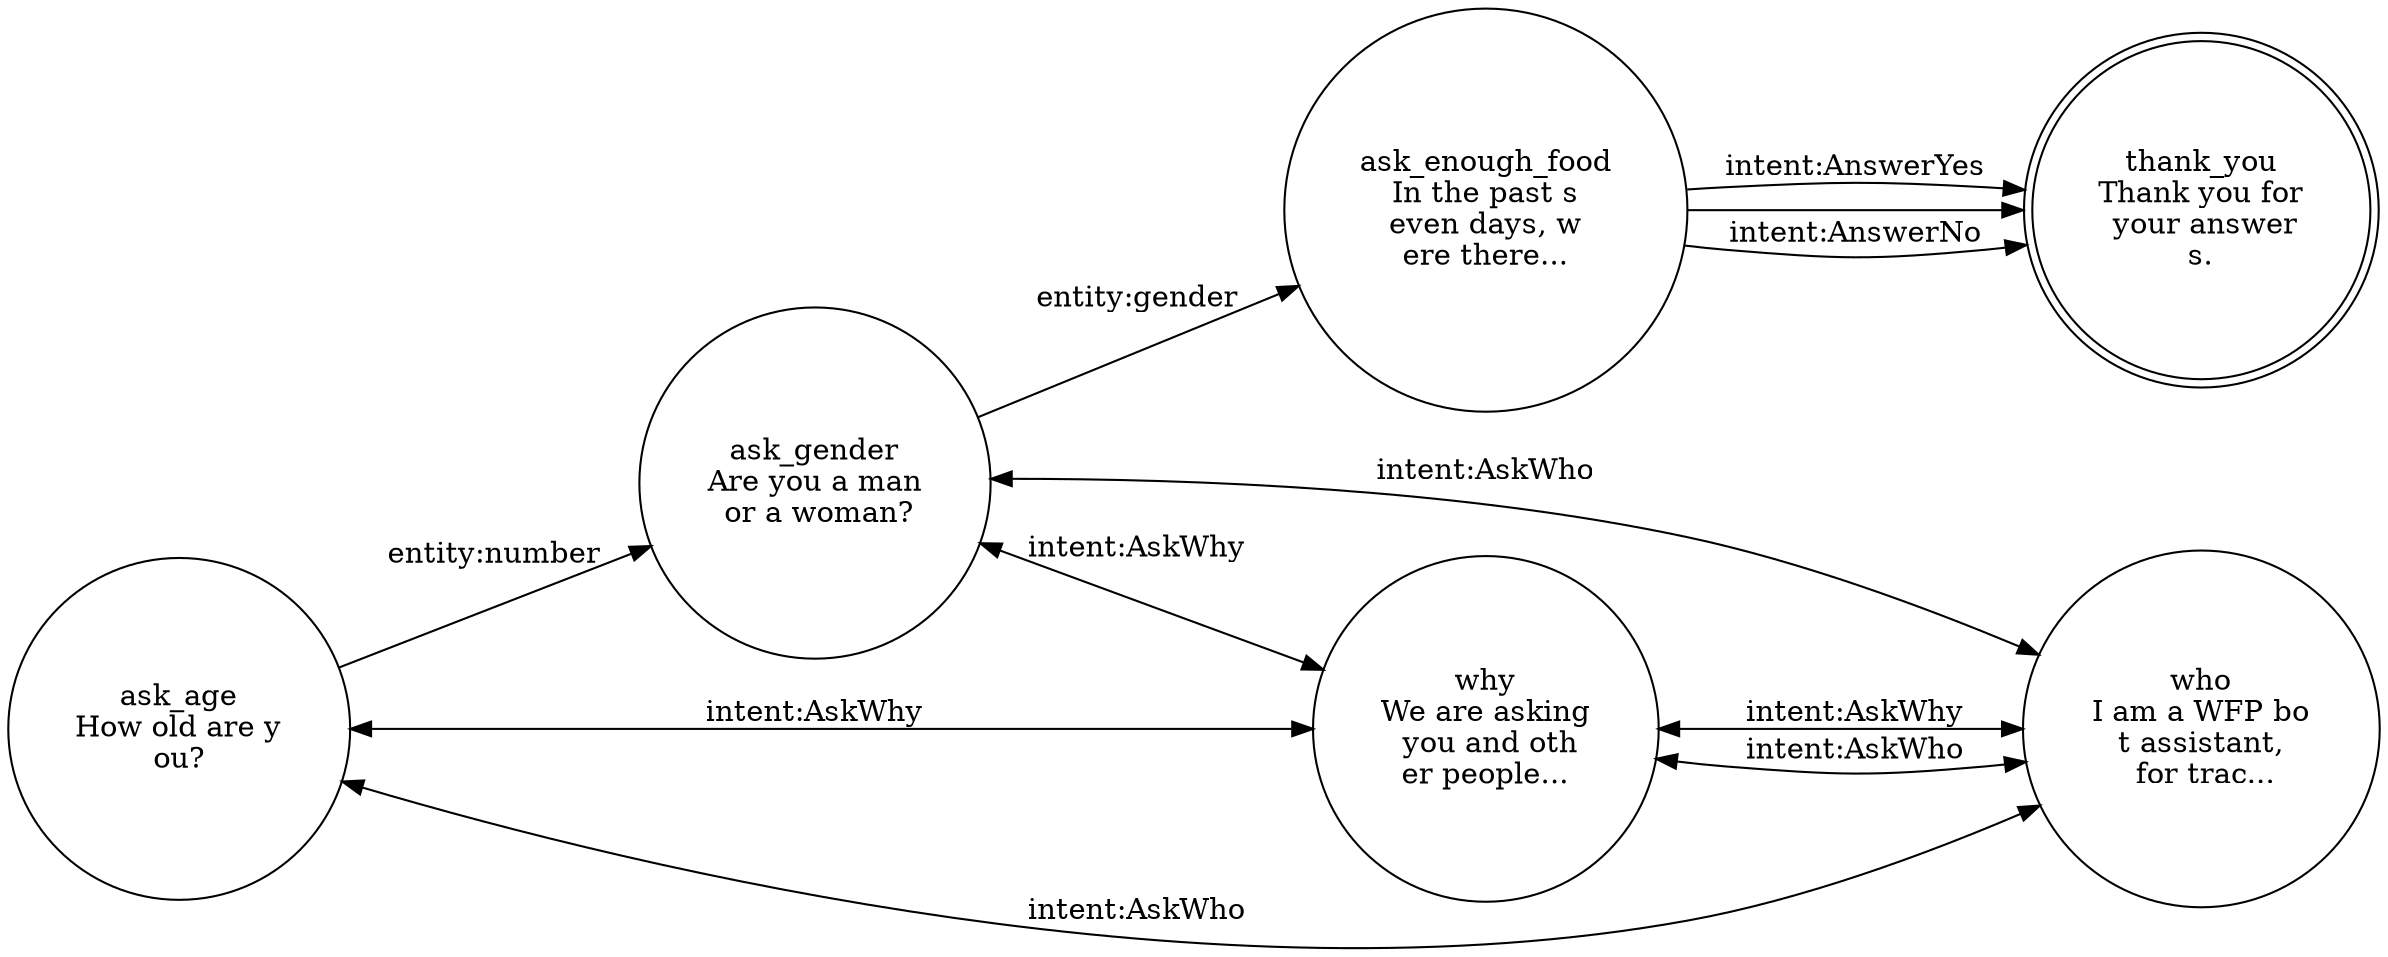digraph survey_flow {
	rankdir=LR;
	size="40";
	ask_age [ label = "ask_age
How old are y
ou?", shape = circle ];
	ask_gender [ label = "ask_gender
Are you a man
 or a woman?
", shape = circle ];
	ask_enough_food [ label = "ask_enough_food
In the past s
even days, w
ere there...
", shape = circle ];
	thank_you [ label = "thank_you
Thank you for
 your answer
s.", shape = doublecircle ];
	why [ label = "why
We are asking
 you and oth
er people...
", shape = circle ];
	who [ label = "who
I am a WFP bo
t assistant,
 for trac...
", shape = circle ];
	ask_age -> ask_gender [ label = "entity:number", dir = forward ];
	ask_age -> why [ label = "intent:AskWhy", dir = both ];
	ask_age -> who [ label = "intent:AskWho", dir = both ];
	ask_gender -> ask_enough_food [ label = "entity:gender", dir = forward ];
	ask_gender -> why [ label = "intent:AskWhy", dir = both ];
	ask_gender -> who [ label = "intent:AskWho", dir = both ];
	ask_enough_food -> thank_you [ label = "", dir = forward ];
	ask_enough_food -> thank_you [ label = "intent:AnswerNo", dir = forward ];
	ask_enough_food -> thank_you [ label = "intent:AnswerYes", dir = forward ];
	why -> who [ label = "intent:AskWho", dir = both ];
	who -> why [ label = "intent:AskWhy", dir = both ];
}

